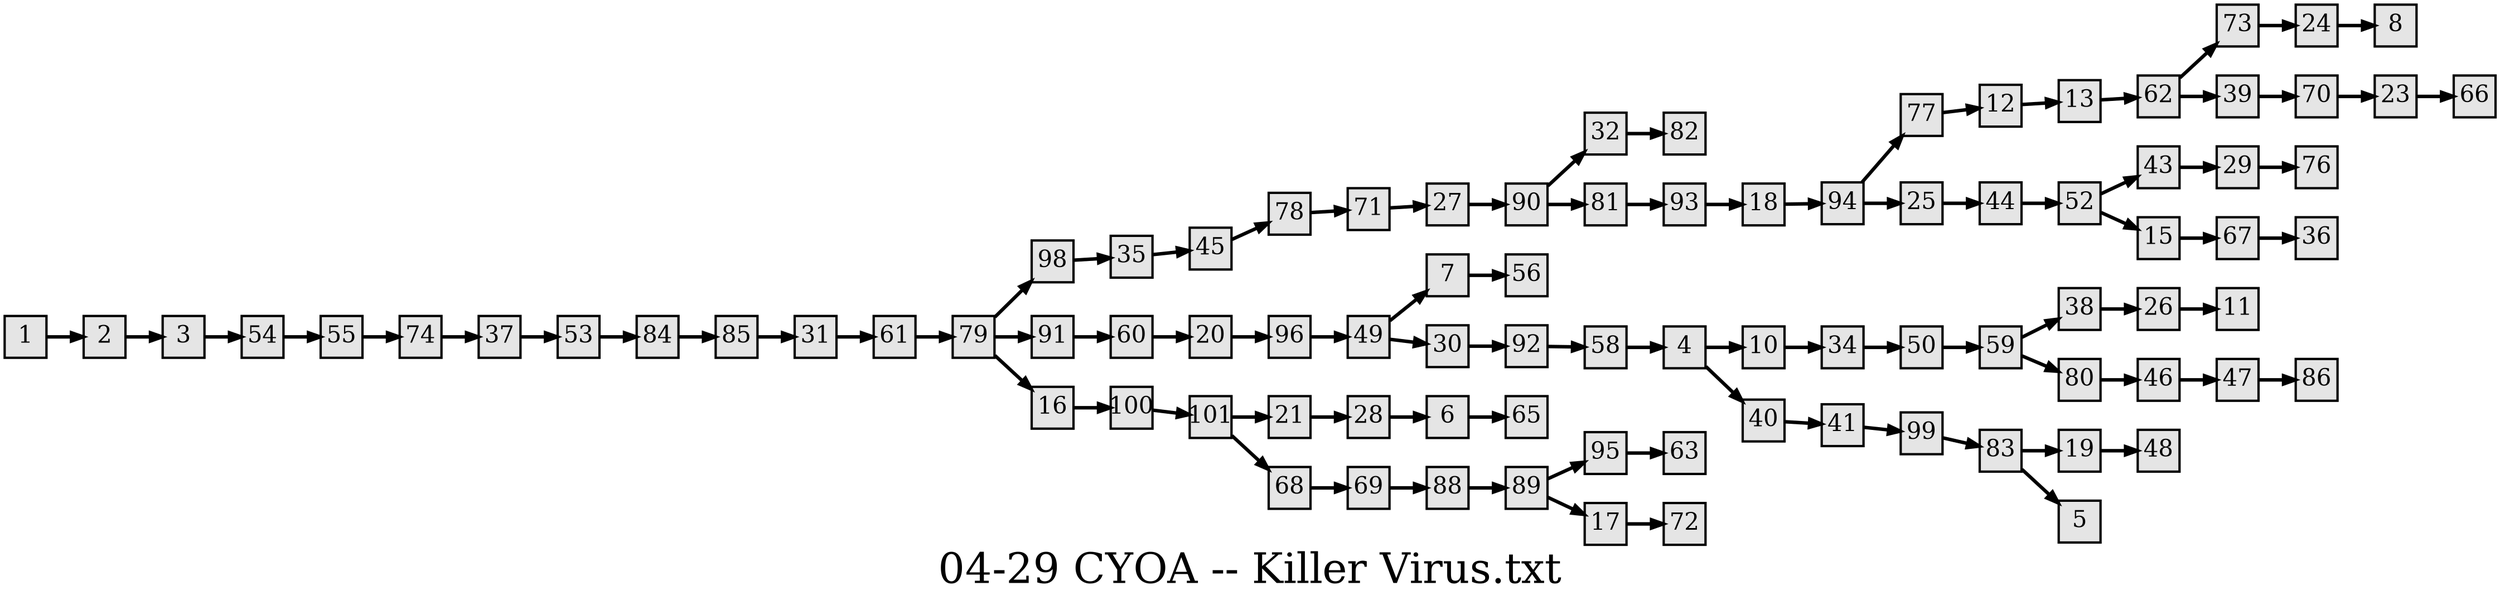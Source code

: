 digraph g{
  graph [ label="04-29 CYOA -- Killer Virus.txt" rankdir=LR, ordering=out, fontsize=36, nodesep="0.35", ranksep="0.45"];
  node  [shape=rect, penwidth=2, fontsize=20, style=filled, fillcolor=grey90, margin="0,0", labelfloat=true, regular=true, fixedsize=true];
  edge  [labelfloat=true, penwidth=3, fontsize=12];

  1 -> 2;
  2 -> 3;
  3 -> 54;
  4 -> 10;
  4 -> 40;
  6 -> 65;
  7 -> 56;
  10 -> 34;
  12 -> 13;
  13 -> 62;
  15 -> 67;
  16 -> 100;
  17 -> 72;
  18 -> 94;
  19 -> 48;
  20 -> 96;
  21 -> 28;
  23 -> 66;
  24 -> 8;
  25 -> 44;
  26 -> 11;
  27 -> 90;
  28 -> 6;
  29 -> 76;
  30 -> 92;
  31 -> 61;
  32 -> 82;
  34 -> 50;
  35 -> 45;
  37 -> 53;
  38 -> 26;
  39 -> 70;
  40 -> 41;
  41 -> 99;
  43 -> 29;
  44 -> 52;
  45 -> 78;
  46 -> 47;
  47 -> 86;
  49 -> 7;
  49 -> 30;
  50 -> 59;
  52 -> 43;
  52 -> 15;
  53 -> 84;
  54 -> 55;
  55 -> 74;
  58 -> 4;
  59 -> 38;
  59 -> 80;
  60 -> 20;
  61 -> 79;
  62 -> 73;
  62 -> 39;
  67 -> 36;
  68 -> 69;
  69 -> 88;
  70 -> 23;
  71 -> 27;
  73 -> 24;
  74 -> 37;
  77 -> 12;
  78 -> 71;
  79 -> 98;
  79 -> 91;
  79 -> 16;
  80 -> 46;
  81 -> 93;
  83 -> 19;
  83 -> 5;
  84 -> 85;
  85 -> 31;
  88 -> 89;
  89 -> 95;
  89 -> 17;
  90 -> 32;
  90 -> 81;
  91 -> 60;
  92 -> 58;
  93 -> 18;
  94 -> 77;
  94 -> 25;
  95 -> 63;
  96 -> 49;
  98 -> 35;
  99 -> 83;
  100 -> 101;
  101 -> 21;
  101 -> 68;
}

